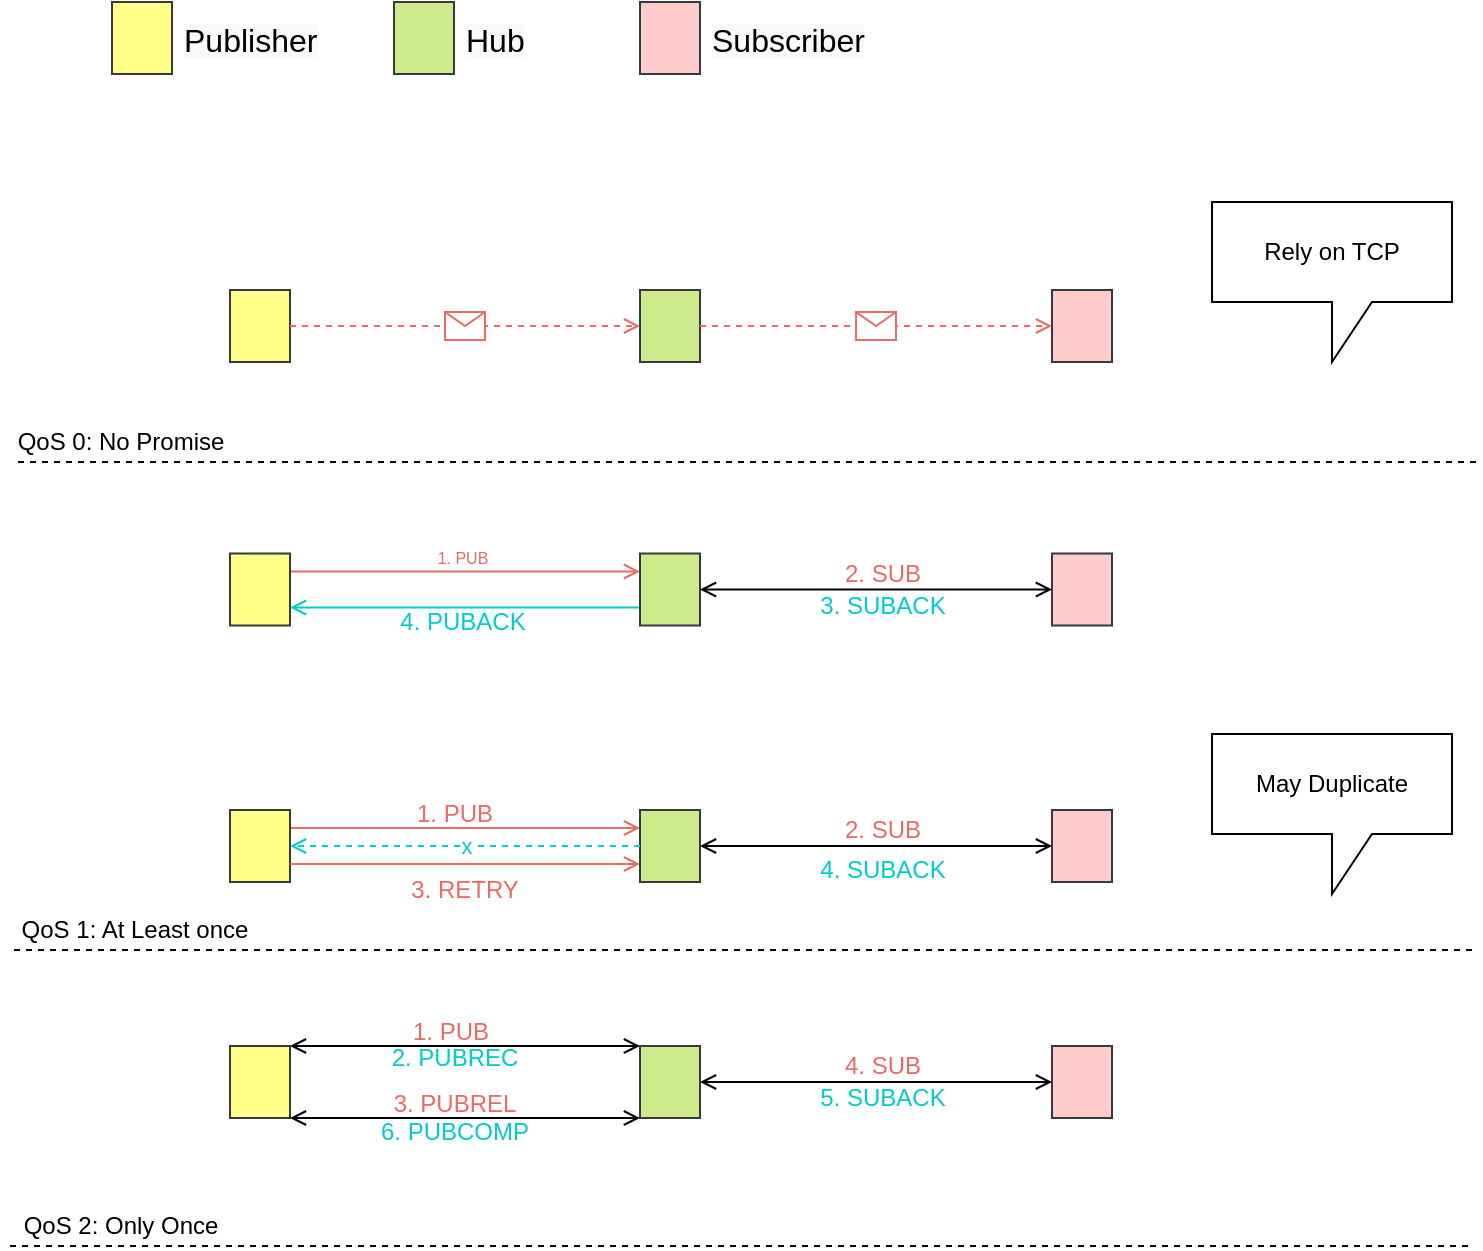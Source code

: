 <mxfile version="14.1.2" type="github">
  <diagram id="d5C1NlIDNqyybXJe1lSA" name="第 1 页">
    <mxGraphModel dx="1128" dy="628" grid="1" gridSize="10" guides="1" tooltips="1" connect="1" arrows="1" fold="1" page="1" pageScale="1" pageWidth="827" pageHeight="1169" math="0" shadow="0">
      <root>
        <mxCell id="0" />
        <mxCell id="1" parent="0" />
        <mxCell id="8tzSQ7U58z_tTc0l7SaX-12" value="" style="endArrow=none;dashed=1;html=1;" edge="1" parent="1">
          <mxGeometry width="50" height="50" relative="1" as="geometry">
            <mxPoint x="53" y="310" as="sourcePoint" />
            <mxPoint x="783" y="310" as="targetPoint" />
          </mxGeometry>
        </mxCell>
        <mxCell id="8tzSQ7U58z_tTc0l7SaX-13" value="QoS 0: No Promise" style="text;html=1;align=center;verticalAlign=middle;resizable=0;points=[];autosize=1;" vertex="1" parent="1">
          <mxGeometry x="44" y="290" width="120" height="20" as="geometry" />
        </mxCell>
        <mxCell id="8tzSQ7U58z_tTc0l7SaX-15" value="" style="endArrow=none;dashed=1;html=1;" edge="1" parent="1">
          <mxGeometry width="50" height="50" relative="1" as="geometry">
            <mxPoint x="51" y="554" as="sourcePoint" />
            <mxPoint x="781" y="554" as="targetPoint" />
          </mxGeometry>
        </mxCell>
        <mxCell id="8tzSQ7U58z_tTc0l7SaX-16" value="QoS 1: At Least once" style="text;html=1;align=center;verticalAlign=middle;resizable=0;points=[];autosize=1;" vertex="1" parent="1">
          <mxGeometry x="46" y="534" width="130" height="20" as="geometry" />
        </mxCell>
        <mxCell id="8tzSQ7U58z_tTc0l7SaX-17" value="" style="endArrow=none;dashed=1;html=1;" edge="1" parent="1">
          <mxGeometry width="50" height="50" relative="1" as="geometry">
            <mxPoint x="49" y="702" as="sourcePoint" />
            <mxPoint x="779" y="702" as="targetPoint" />
          </mxGeometry>
        </mxCell>
        <mxCell id="8tzSQ7U58z_tTc0l7SaX-18" value="QoS 2: Only Once" style="text;html=1;align=center;verticalAlign=middle;resizable=0;points=[];autosize=1;" vertex="1" parent="1">
          <mxGeometry x="49" y="682" width="110" height="20" as="geometry" />
        </mxCell>
        <mxCell id="8tzSQ7U58z_tTc0l7SaX-29" value="4. PUBACK" style="text;html=1;align=center;verticalAlign=middle;resizable=0;points=[];autosize=1;fontColor=#00CCCC;" vertex="1" parent="1">
          <mxGeometry x="235" y="380" width="80" height="20" as="geometry" />
        </mxCell>
        <mxCell id="8tzSQ7U58z_tTc0l7SaX-62" value="Rely on TCP" style="shape=callout;whiteSpace=wrap;html=1;perimeter=calloutPerimeter;rounded=0;shadow=0;sketch=0;" vertex="1" parent="1">
          <mxGeometry x="650" y="180" width="120" height="80" as="geometry" />
        </mxCell>
        <mxCell id="8tzSQ7U58z_tTc0l7SaX-64" value="" style="rounded=0;whiteSpace=wrap;html=1;sketch=0;fontSize=16;fillColor=#ffff88;strokeColor=#36393d;" vertex="1" parent="1">
          <mxGeometry x="100" y="80" width="30" height="36" as="geometry" />
        </mxCell>
        <mxCell id="8tzSQ7U58z_tTc0l7SaX-65" value="&lt;span style=&quot;color: rgb(0, 0, 0); font-family: helvetica; font-size: 16px; font-style: normal; font-weight: 400; letter-spacing: normal; text-align: center; text-indent: 0px; text-transform: none; word-spacing: 0px; background-color: rgb(248, 249, 250); display: inline; float: none;&quot;&gt;Publisher&lt;/span&gt;" style="text;whiteSpace=wrap;html=1;" vertex="1" parent="1">
          <mxGeometry x="134" y="83" width="90" height="30" as="geometry" />
        </mxCell>
        <mxCell id="8tzSQ7U58z_tTc0l7SaX-66" value="" style="rounded=0;whiteSpace=wrap;html=1;sketch=0;fontSize=16;fillColor=#cdeb8b;strokeColor=#36393d;" vertex="1" parent="1">
          <mxGeometry x="241" y="80" width="30" height="36" as="geometry" />
        </mxCell>
        <mxCell id="8tzSQ7U58z_tTc0l7SaX-67" value="&lt;span style=&quot;color: rgb(0 , 0 , 0) ; font-family: &amp;#34;helvetica&amp;#34; ; font-size: 16px ; font-style: normal ; font-weight: 400 ; letter-spacing: normal ; text-align: center ; text-indent: 0px ; text-transform: none ; word-spacing: 0px ; background-color: rgb(248 , 249 , 250) ; display: inline ; float: none&quot;&gt;Hub&lt;/span&gt;" style="text;whiteSpace=wrap;html=1;" vertex="1" parent="1">
          <mxGeometry x="275" y="83" width="90" height="30" as="geometry" />
        </mxCell>
        <mxCell id="8tzSQ7U58z_tTc0l7SaX-68" value="" style="rounded=0;whiteSpace=wrap;html=1;sketch=0;fontSize=16;fillColor=#ffcccc;strokeColor=#36393d;" vertex="1" parent="1">
          <mxGeometry x="364" y="80" width="30" height="36" as="geometry" />
        </mxCell>
        <mxCell id="8tzSQ7U58z_tTc0l7SaX-69" value="&lt;span style=&quot;color: rgb(0 , 0 , 0) ; font-family: &amp;#34;helvetica&amp;#34; ; font-size: 16px ; font-style: normal ; font-weight: 400 ; letter-spacing: normal ; text-align: center ; text-indent: 0px ; text-transform: none ; word-spacing: 0px ; background-color: rgb(248 , 249 , 250) ; display: inline ; float: none&quot;&gt;Subscriber&lt;/span&gt;" style="text;whiteSpace=wrap;html=1;" vertex="1" parent="1">
          <mxGeometry x="398" y="83" width="90" height="30" as="geometry" />
        </mxCell>
        <mxCell id="8tzSQ7U58z_tTc0l7SaX-70" value="" style="rounded=0;whiteSpace=wrap;html=1;sketch=0;fontSize=16;fillColor=#ffff88;strokeColor=#36393d;" vertex="1" parent="1">
          <mxGeometry x="159" y="224" width="30" height="36" as="geometry" />
        </mxCell>
        <mxCell id="8tzSQ7U58z_tTc0l7SaX-71" value="" style="rounded=0;whiteSpace=wrap;html=1;sketch=0;fontSize=16;fillColor=#cdeb8b;strokeColor=#36393d;" vertex="1" parent="1">
          <mxGeometry x="364" y="224" width="30" height="36" as="geometry" />
        </mxCell>
        <mxCell id="8tzSQ7U58z_tTc0l7SaX-72" value="" style="rounded=0;whiteSpace=wrap;html=1;sketch=0;fontSize=16;fillColor=#ffcccc;strokeColor=#36393d;" vertex="1" parent="1">
          <mxGeometry x="570" y="224" width="30" height="36" as="geometry" />
        </mxCell>
        <mxCell id="8tzSQ7U58z_tTc0l7SaX-77" value="May Duplicate" style="shape=callout;whiteSpace=wrap;html=1;perimeter=calloutPerimeter;rounded=0;shadow=0;sketch=0;" vertex="1" parent="1">
          <mxGeometry x="650" y="446" width="120" height="80" as="geometry" />
        </mxCell>
        <mxCell id="8tzSQ7U58z_tTc0l7SaX-81" style="edgeStyle=orthogonalEdgeStyle;rounded=0;orthogonalLoop=1;jettySize=auto;html=1;exitX=1;exitY=0.25;exitDx=0;exitDy=0;entryX=0;entryY=0.25;entryDx=0;entryDy=0;shadow=0;endArrow=open;endFill=0;fillColor=#ffcccc;strokeColor=#EA6B66;" edge="1" parent="1" source="8tzSQ7U58z_tTc0l7SaX-78" target="8tzSQ7U58z_tTc0l7SaX-79">
          <mxGeometry relative="1" as="geometry" />
        </mxCell>
        <mxCell id="8tzSQ7U58z_tTc0l7SaX-78" value="" style="rounded=0;whiteSpace=wrap;html=1;sketch=0;fontSize=16;fillColor=#ffff88;strokeColor=#36393d;" vertex="1" parent="1">
          <mxGeometry x="159" y="355.75" width="30" height="36" as="geometry" />
        </mxCell>
        <mxCell id="8tzSQ7U58z_tTc0l7SaX-82" style="edgeStyle=orthogonalEdgeStyle;rounded=0;orthogonalLoop=1;jettySize=auto;html=1;exitX=0;exitY=0.75;exitDx=0;exitDy=0;entryX=1;entryY=0.75;entryDx=0;entryDy=0;shadow=0;endArrow=open;endFill=0;gradientColor=none;strokeColor=#00CCCC;" edge="1" parent="1" source="8tzSQ7U58z_tTc0l7SaX-79" target="8tzSQ7U58z_tTc0l7SaX-78">
          <mxGeometry relative="1" as="geometry" />
        </mxCell>
        <mxCell id="8tzSQ7U58z_tTc0l7SaX-83" style="edgeStyle=orthogonalEdgeStyle;rounded=0;orthogonalLoop=1;jettySize=auto;html=1;exitX=1;exitY=0.5;exitDx=0;exitDy=0;shadow=0;endArrow=open;endFill=0;gradientColor=none;startArrow=open;startFill=0;" edge="1" parent="1" source="8tzSQ7U58z_tTc0l7SaX-79" target="8tzSQ7U58z_tTc0l7SaX-80">
          <mxGeometry relative="1" as="geometry" />
        </mxCell>
        <mxCell id="8tzSQ7U58z_tTc0l7SaX-79" value="" style="rounded=0;whiteSpace=wrap;html=1;sketch=0;fontSize=16;fillColor=#cdeb8b;strokeColor=#36393d;" vertex="1" parent="1">
          <mxGeometry x="364" y="355.75" width="30" height="36" as="geometry" />
        </mxCell>
        <mxCell id="8tzSQ7U58z_tTc0l7SaX-80" value="" style="rounded=0;whiteSpace=wrap;html=1;sketch=0;fontSize=16;fillColor=#ffcccc;strokeColor=#36393d;" vertex="1" parent="1">
          <mxGeometry x="570" y="355.75" width="30" height="36" as="geometry" />
        </mxCell>
        <mxCell id="8tzSQ7U58z_tTc0l7SaX-87" style="edgeStyle=orthogonalEdgeStyle;rounded=0;orthogonalLoop=1;jettySize=auto;html=1;exitX=1;exitY=0.25;exitDx=0;exitDy=0;entryX=0;entryY=0.25;entryDx=0;entryDy=0;shadow=0;endArrow=open;endFill=0;gradientColor=none;strokeColor=#EA6B66;" edge="1" parent="1" source="8tzSQ7U58z_tTc0l7SaX-88" target="8tzSQ7U58z_tTc0l7SaX-91">
          <mxGeometry relative="1" as="geometry" />
        </mxCell>
        <mxCell id="8tzSQ7U58z_tTc0l7SaX-88" value="" style="rounded=0;whiteSpace=wrap;html=1;sketch=0;fontSize=16;fillColor=#ffff88;strokeColor=#36393d;" vertex="1" parent="1">
          <mxGeometry x="159" y="484" width="30" height="36" as="geometry" />
        </mxCell>
        <mxCell id="8tzSQ7U58z_tTc0l7SaX-89" style="edgeStyle=orthogonalEdgeStyle;rounded=0;orthogonalLoop=1;jettySize=auto;html=1;exitX=1;exitY=0.75;exitDx=0;exitDy=0;shadow=0;endArrow=open;endFill=0;gradientColor=none;entryX=0;entryY=0.75;entryDx=0;entryDy=0;strokeColor=#EA6B66;" edge="1" parent="1" source="8tzSQ7U58z_tTc0l7SaX-88" target="8tzSQ7U58z_tTc0l7SaX-91">
          <mxGeometry relative="1" as="geometry">
            <mxPoint x="385" y="554" as="targetPoint" />
          </mxGeometry>
        </mxCell>
        <mxCell id="8tzSQ7U58z_tTc0l7SaX-90" style="edgeStyle=orthogonalEdgeStyle;rounded=0;orthogonalLoop=1;jettySize=auto;html=1;exitX=1;exitY=0.5;exitDx=0;exitDy=0;shadow=0;endArrow=open;endFill=0;gradientColor=none;startArrow=open;startFill=0;" edge="1" parent="1" source="8tzSQ7U58z_tTc0l7SaX-91" target="8tzSQ7U58z_tTc0l7SaX-92">
          <mxGeometry relative="1" as="geometry" />
        </mxCell>
        <mxCell id="8tzSQ7U58z_tTc0l7SaX-91" value="" style="rounded=0;whiteSpace=wrap;html=1;sketch=0;fontSize=16;fillColor=#cdeb8b;strokeColor=#36393d;" vertex="1" parent="1">
          <mxGeometry x="364" y="484" width="30" height="36" as="geometry" />
        </mxCell>
        <mxCell id="8tzSQ7U58z_tTc0l7SaX-92" value="" style="rounded=0;whiteSpace=wrap;html=1;sketch=0;fontSize=16;fillColor=#ffcccc;strokeColor=#36393d;" vertex="1" parent="1">
          <mxGeometry x="570" y="484" width="30" height="36" as="geometry" />
        </mxCell>
        <mxCell id="8tzSQ7U58z_tTc0l7SaX-93" value="&lt;font color=&quot;#00cccc&quot;&gt;x&lt;/font&gt;" style="edgeStyle=orthogonalEdgeStyle;rounded=0;orthogonalLoop=1;jettySize=auto;html=1;exitX=0;exitY=0.5;exitDx=0;exitDy=0;entryX=1;entryY=0.5;entryDx=0;entryDy=0;shadow=0;gradientColor=none;endArrow=open;endFill=0;dashed=1;strokeColor=#00CCCC;" edge="1" parent="1" source="8tzSQ7U58z_tTc0l7SaX-91" target="8tzSQ7U58z_tTc0l7SaX-88">
          <mxGeometry relative="1" as="geometry">
            <mxPoint x="245" y="252" as="sourcePoint" />
            <mxPoint x="330" y="252" as="targetPoint" />
          </mxGeometry>
        </mxCell>
        <mxCell id="8tzSQ7U58z_tTc0l7SaX-99" style="edgeStyle=orthogonalEdgeStyle;rounded=0;orthogonalLoop=1;jettySize=auto;html=1;exitX=1;exitY=0;exitDx=0;exitDy=0;entryX=0;entryY=0;entryDx=0;entryDy=0;shadow=0;endArrow=open;endFill=0;gradientColor=none;startArrow=open;startFill=0;" edge="1" parent="1" source="8tzSQ7U58z_tTc0l7SaX-100" target="8tzSQ7U58z_tTc0l7SaX-103">
          <mxGeometry relative="1" as="geometry">
            <Array as="points">
              <mxPoint x="276" y="602" />
              <mxPoint x="276" y="602" />
            </Array>
          </mxGeometry>
        </mxCell>
        <mxCell id="8tzSQ7U58z_tTc0l7SaX-100" value="" style="rounded=0;whiteSpace=wrap;html=1;sketch=0;fontSize=16;fillColor=#ffff88;strokeColor=#36393d;" vertex="1" parent="1">
          <mxGeometry x="159" y="602" width="30" height="36" as="geometry" />
        </mxCell>
        <mxCell id="8tzSQ7U58z_tTc0l7SaX-109" style="edgeStyle=orthogonalEdgeStyle;rounded=0;orthogonalLoop=1;jettySize=auto;html=1;exitX=1;exitY=0.5;exitDx=0;exitDy=0;entryX=0;entryY=0.5;entryDx=0;entryDy=0;shadow=0;endArrow=open;endFill=0;gradientColor=none;startArrow=open;startFill=0;" edge="1" parent="1" source="8tzSQ7U58z_tTc0l7SaX-103" target="8tzSQ7U58z_tTc0l7SaX-104">
          <mxGeometry relative="1" as="geometry" />
        </mxCell>
        <mxCell id="8tzSQ7U58z_tTc0l7SaX-103" value="" style="rounded=0;whiteSpace=wrap;html=1;sketch=0;fontSize=16;fillColor=#cdeb8b;strokeColor=#36393d;" vertex="1" parent="1">
          <mxGeometry x="364" y="602" width="30" height="36" as="geometry" />
        </mxCell>
        <mxCell id="8tzSQ7U58z_tTc0l7SaX-104" value="" style="rounded=0;whiteSpace=wrap;html=1;sketch=0;fontSize=16;fillColor=#ffcccc;strokeColor=#36393d;" vertex="1" parent="1">
          <mxGeometry x="570" y="602" width="30" height="36" as="geometry" />
        </mxCell>
        <mxCell id="8tzSQ7U58z_tTc0l7SaX-105" style="edgeStyle=orthogonalEdgeStyle;rounded=0;orthogonalLoop=1;jettySize=auto;html=1;exitX=0;exitY=1;exitDx=0;exitDy=0;entryX=1;entryY=1;entryDx=0;entryDy=0;shadow=0;gradientColor=none;endArrow=open;endFill=0;startArrow=open;startFill=0;" edge="1" parent="1" source="8tzSQ7U58z_tTc0l7SaX-103" target="8tzSQ7U58z_tTc0l7SaX-100">
          <mxGeometry relative="1" as="geometry">
            <mxPoint x="241" y="370" as="sourcePoint" />
            <mxPoint x="326" y="370" as="targetPoint" />
            <Array as="points">
              <mxPoint x="266" y="638" />
              <mxPoint x="266" y="638" />
            </Array>
          </mxGeometry>
        </mxCell>
        <mxCell id="8tzSQ7U58z_tTc0l7SaX-110" value="1. PUB" style="text;html=1;align=center;verticalAlign=middle;resizable=0;points=[];autosize=1;fontColor=#EA6B66;" vertex="1" parent="1">
          <mxGeometry x="244" y="585" width="50" height="20" as="geometry" />
        </mxCell>
        <mxCell id="8tzSQ7U58z_tTc0l7SaX-111" value="2. PUBREC" style="text;html=1;align=center;verticalAlign=middle;resizable=0;points=[];autosize=1;fontColor=#00CCCC;" vertex="1" parent="1">
          <mxGeometry x="231" y="598" width="80" height="20" as="geometry" />
        </mxCell>
        <mxCell id="8tzSQ7U58z_tTc0l7SaX-113" value="3. PUBREL" style="text;html=1;align=center;verticalAlign=middle;resizable=0;points=[];autosize=1;fontColor=#EA6B66;" vertex="1" parent="1">
          <mxGeometry x="231" y="621" width="80" height="20" as="geometry" />
        </mxCell>
        <mxCell id="8tzSQ7U58z_tTc0l7SaX-114" value="6. PUBCOMP" style="text;html=1;align=center;verticalAlign=middle;resizable=0;points=[];autosize=1;fontColor=#00CCCC;" vertex="1" parent="1">
          <mxGeometry x="226" y="635" width="90" height="20" as="geometry" />
        </mxCell>
        <mxCell id="8tzSQ7U58z_tTc0l7SaX-115" value="5. SUBACK" style="text;html=1;align=center;verticalAlign=middle;resizable=0;points=[];autosize=1;fontColor=#00CCCC;" vertex="1" parent="1">
          <mxGeometry x="444.5" y="618" width="80" height="20" as="geometry" />
        </mxCell>
        <mxCell id="8tzSQ7U58z_tTc0l7SaX-116" value="4. SUB" style="text;html=1;align=center;verticalAlign=middle;resizable=0;points=[];autosize=1;fontColor=#EA6B66;" vertex="1" parent="1">
          <mxGeometry x="459.5" y="602" width="50" height="20" as="geometry" />
        </mxCell>
        <mxCell id="8tzSQ7U58z_tTc0l7SaX-117" value="2. SUB" style="text;html=1;align=center;verticalAlign=middle;resizable=0;points=[];autosize=1;fontColor=#EA6B66;" vertex="1" parent="1">
          <mxGeometry x="459.5" y="355.75" width="50" height="20" as="geometry" />
        </mxCell>
        <mxCell id="8tzSQ7U58z_tTc0l7SaX-118" value="3. SUBACK" style="text;html=1;align=center;verticalAlign=middle;resizable=0;points=[];autosize=1;fontColor=#00CCCC;" vertex="1" parent="1">
          <mxGeometry x="445" y="371.75" width="80" height="20" as="geometry" />
        </mxCell>
        <mxCell id="8tzSQ7U58z_tTc0l7SaX-119" value="2. SUB" style="text;html=1;align=center;verticalAlign=middle;resizable=0;points=[];autosize=1;fontColor=#EA6B66;" vertex="1" parent="1">
          <mxGeometry x="459.5" y="484" width="50" height="20" as="geometry" />
        </mxCell>
        <mxCell id="8tzSQ7U58z_tTc0l7SaX-120" value="4. SUBACK" style="text;html=1;align=center;verticalAlign=middle;resizable=0;points=[];autosize=1;fontColor=#00CCCC;" vertex="1" parent="1">
          <mxGeometry x="445" y="504" width="80" height="20" as="geometry" />
        </mxCell>
        <mxCell id="8tzSQ7U58z_tTc0l7SaX-121" value="1. PUB" style="text;html=1;align=center;verticalAlign=middle;resizable=0;points=[];autosize=1;fontColor=#EA6B66;fontSize=8;" vertex="1" parent="1">
          <mxGeometry x="250" y="348" width="50" height="20" as="geometry" />
        </mxCell>
        <mxCell id="8tzSQ7U58z_tTc0l7SaX-122" value="1. PUB" style="text;html=1;align=center;verticalAlign=middle;resizable=0;points=[];autosize=1;fontColor=#EA6B66;" vertex="1" parent="1">
          <mxGeometry x="246" y="476" width="50" height="20" as="geometry" />
        </mxCell>
        <mxCell id="8tzSQ7U58z_tTc0l7SaX-123" value="3. RETRY" style="text;html=1;align=center;verticalAlign=middle;resizable=0;points=[];autosize=1;fontColor=#EA6B66;" vertex="1" parent="1">
          <mxGeometry x="241" y="514" width="70" height="20" as="geometry" />
        </mxCell>
        <mxCell id="8tzSQ7U58z_tTc0l7SaX-124" value="" style="endArrow=open;html=1;shadow=0;strokeColor=#EA6B66;gradientColor=none;fontColor=#EA6B66;exitX=1;exitY=0.5;exitDx=0;exitDy=0;entryX=0;entryY=0.5;entryDx=0;entryDy=0;endFill=0;dashed=1;" edge="1" parent="1" source="8tzSQ7U58z_tTc0l7SaX-70" target="8tzSQ7U58z_tTc0l7SaX-71">
          <mxGeometry relative="1" as="geometry">
            <mxPoint x="243" y="241.58" as="sourcePoint" />
            <mxPoint x="310" y="242" as="targetPoint" />
          </mxGeometry>
        </mxCell>
        <mxCell id="8tzSQ7U58z_tTc0l7SaX-125" value="" style="shape=message;html=1;outlineConnect=0;strokeColor=#EA6B66;" vertex="1" parent="8tzSQ7U58z_tTc0l7SaX-124">
          <mxGeometry width="20" height="14" relative="1" as="geometry">
            <mxPoint x="-10" y="-7" as="offset" />
          </mxGeometry>
        </mxCell>
        <mxCell id="8tzSQ7U58z_tTc0l7SaX-126" value="" style="endArrow=open;html=1;shadow=0;strokeColor=#EA6B66;gradientColor=none;fontColor=#EA6B66;entryX=0;entryY=0.5;entryDx=0;entryDy=0;endFill=0;dashed=1;" edge="1" parent="1" source="8tzSQ7U58z_tTc0l7SaX-71" target="8tzSQ7U58z_tTc0l7SaX-72">
          <mxGeometry relative="1" as="geometry">
            <mxPoint x="350" y="242" as="sourcePoint" />
            <mxPoint x="438" y="241.58" as="targetPoint" />
          </mxGeometry>
        </mxCell>
        <mxCell id="8tzSQ7U58z_tTc0l7SaX-127" value="" style="shape=message;html=1;outlineConnect=0;strokeColor=#EA6B66;" vertex="1" parent="8tzSQ7U58z_tTc0l7SaX-126">
          <mxGeometry width="20" height="14" relative="1" as="geometry">
            <mxPoint x="-10" y="-7" as="offset" />
          </mxGeometry>
        </mxCell>
      </root>
    </mxGraphModel>
  </diagram>
</mxfile>
